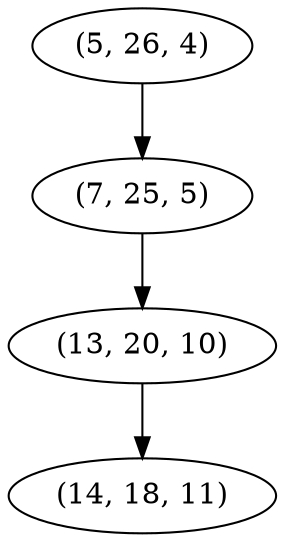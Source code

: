 digraph tree {
    "(5, 26, 4)";
    "(7, 25, 5)";
    "(13, 20, 10)";
    "(14, 18, 11)";
    "(5, 26, 4)" -> "(7, 25, 5)";
    "(7, 25, 5)" -> "(13, 20, 10)";
    "(13, 20, 10)" -> "(14, 18, 11)";
}
